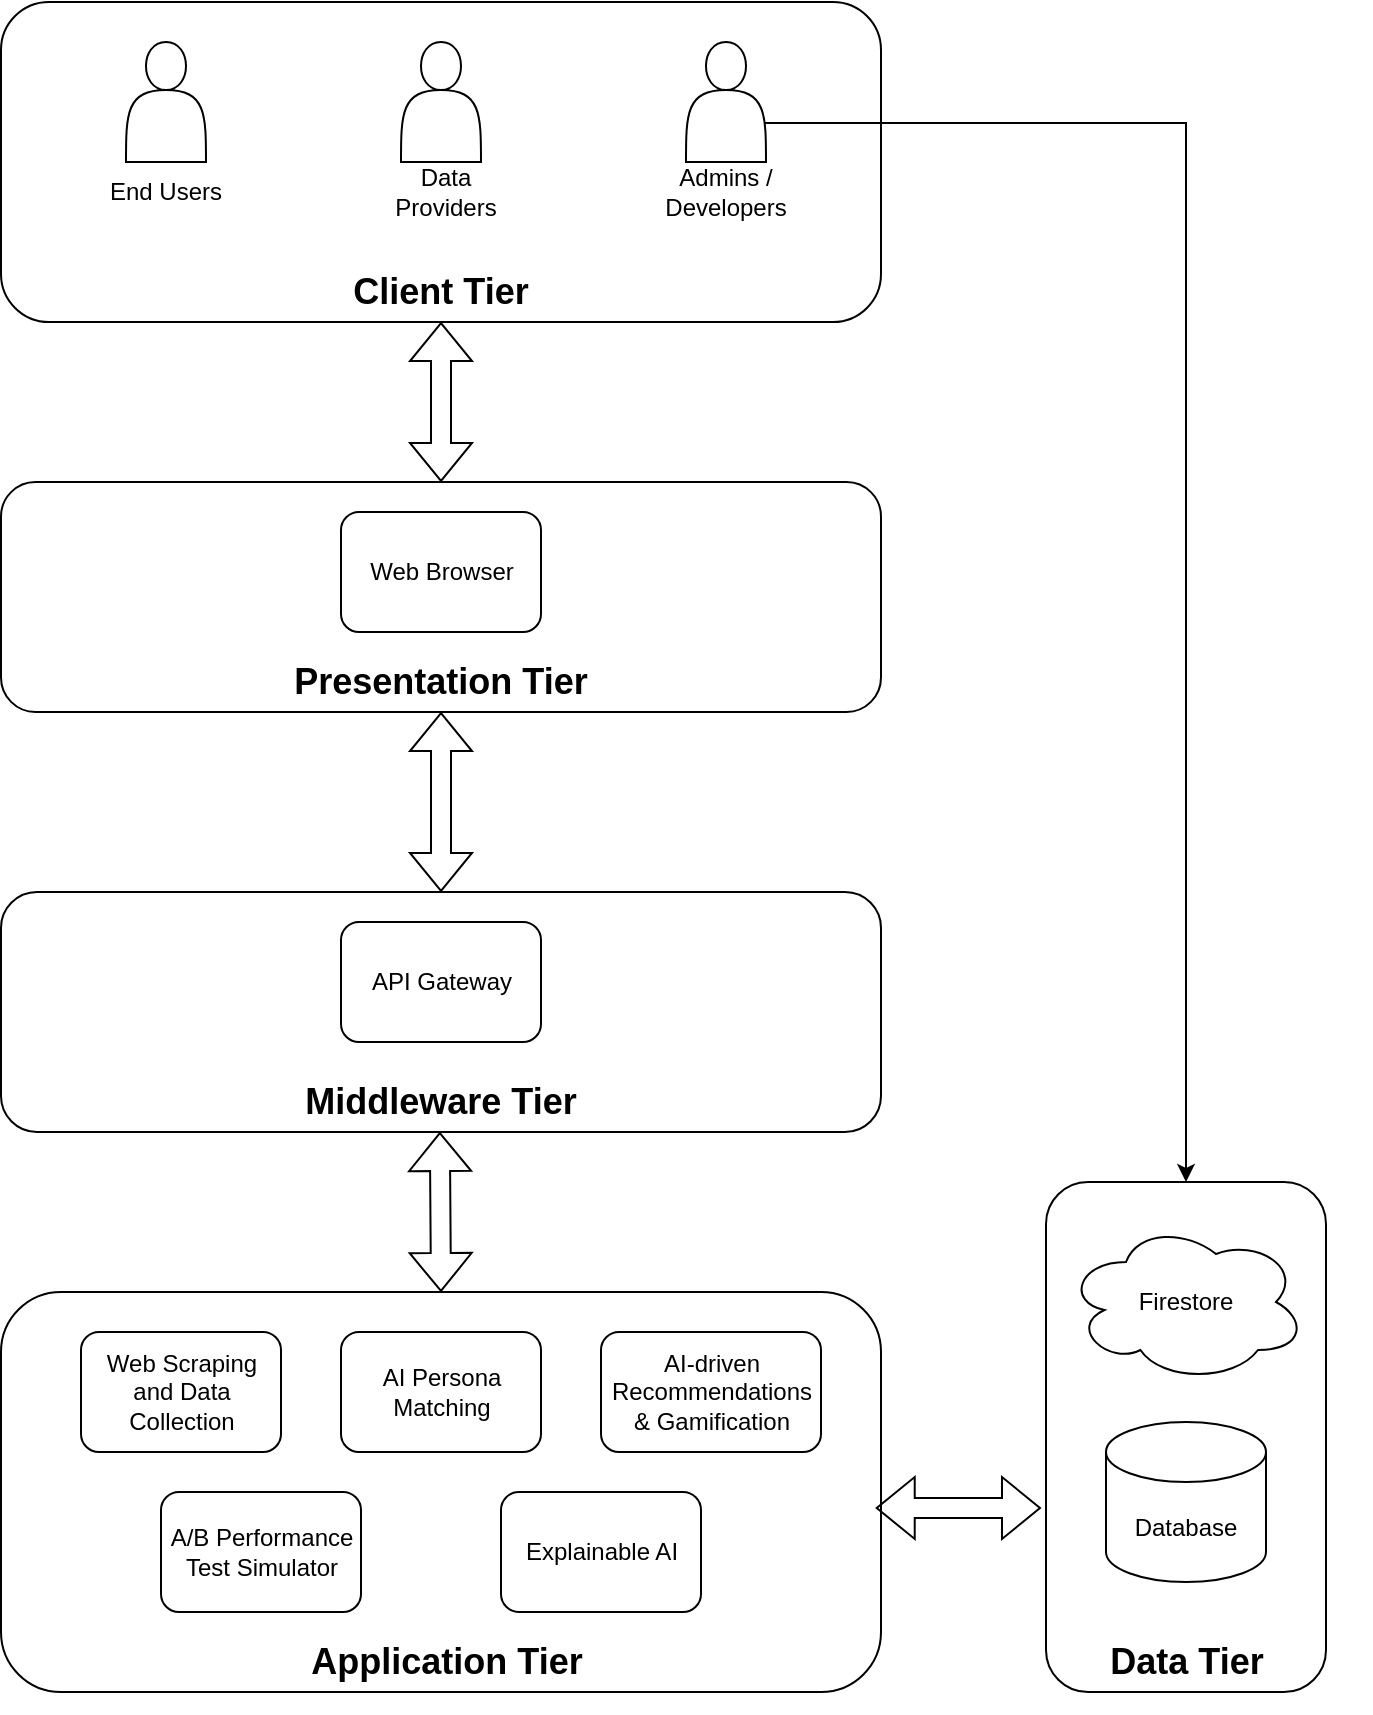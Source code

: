 <mxfile version="28.0.6">
  <diagram name="Page-1" id="RTwkUkLHaGXcQSSk6ZkW">
    <mxGraphModel dx="1026" dy="622" grid="1" gridSize="10" guides="1" tooltips="1" connect="1" arrows="1" fold="1" page="1" pageScale="1" pageWidth="1100" pageHeight="1700" math="0" shadow="0">
      <root>
        <mxCell id="0" />
        <mxCell id="1" parent="0" />
        <mxCell id="bET6uiZWdJg4y5f3DQfD-30" value="" style="rounded=1;whiteSpace=wrap;html=1;" vertex="1" parent="1">
          <mxGeometry x="122.5" y="40" width="440" height="160" as="geometry" />
        </mxCell>
        <mxCell id="bET6uiZWdJg4y5f3DQfD-20" value="" style="rounded=1;whiteSpace=wrap;html=1;" vertex="1" parent="1">
          <mxGeometry x="645" y="630" width="140" height="255" as="geometry" />
        </mxCell>
        <mxCell id="bET6uiZWdJg4y5f3DQfD-19" value="" style="rounded=1;whiteSpace=wrap;html=1;" vertex="1" parent="1">
          <mxGeometry x="122.5" y="685" width="440" height="200" as="geometry" />
        </mxCell>
        <mxCell id="bET6uiZWdJg4y5f3DQfD-18" value="" style="rounded=1;whiteSpace=wrap;html=1;" vertex="1" parent="1">
          <mxGeometry x="122.5" y="485" width="440" height="120" as="geometry" />
        </mxCell>
        <mxCell id="bET6uiZWdJg4y5f3DQfD-17" value="" style="rounded=1;whiteSpace=wrap;html=1;" vertex="1" parent="1">
          <mxGeometry x="122.5" y="280" width="440" height="115" as="geometry" />
        </mxCell>
        <mxCell id="bET6uiZWdJg4y5f3DQfD-1" value="" style="shape=actor;whiteSpace=wrap;html=1;" vertex="1" parent="1">
          <mxGeometry x="185" y="60" width="40" height="60" as="geometry" />
        </mxCell>
        <mxCell id="bET6uiZWdJg4y5f3DQfD-2" value="" style="shape=actor;whiteSpace=wrap;html=1;" vertex="1" parent="1">
          <mxGeometry x="322.5" y="60" width="40" height="60" as="geometry" />
        </mxCell>
        <mxCell id="bET6uiZWdJg4y5f3DQfD-34" style="edgeStyle=orthogonalEdgeStyle;rounded=0;orthogonalLoop=1;jettySize=auto;html=1;entryX=0.5;entryY=0;entryDx=0;entryDy=0;exitX=0.875;exitY=0.675;exitDx=0;exitDy=0;exitPerimeter=0;" edge="1" parent="1" source="bET6uiZWdJg4y5f3DQfD-3" target="bET6uiZWdJg4y5f3DQfD-20">
          <mxGeometry relative="1" as="geometry">
            <mxPoint x="510" y="100" as="sourcePoint" />
          </mxGeometry>
        </mxCell>
        <mxCell id="bET6uiZWdJg4y5f3DQfD-3" value="" style="shape=actor;whiteSpace=wrap;html=1;" vertex="1" parent="1">
          <mxGeometry x="465" y="60" width="40" height="60" as="geometry" />
        </mxCell>
        <mxCell id="bET6uiZWdJg4y5f3DQfD-4" value="Admins / Developers" style="text;html=1;align=center;verticalAlign=middle;whiteSpace=wrap;rounded=0;" vertex="1" parent="1">
          <mxGeometry x="455" y="120" width="60" height="30" as="geometry" />
        </mxCell>
        <mxCell id="bET6uiZWdJg4y5f3DQfD-5" value="End Users" style="text;html=1;align=center;verticalAlign=middle;whiteSpace=wrap;rounded=0;" vertex="1" parent="1">
          <mxGeometry x="175" y="120" width="60" height="30" as="geometry" />
        </mxCell>
        <mxCell id="bET6uiZWdJg4y5f3DQfD-6" value="Data Providers" style="text;html=1;align=center;verticalAlign=middle;whiteSpace=wrap;rounded=0;" vertex="1" parent="1">
          <mxGeometry x="315" y="120" width="60" height="30" as="geometry" />
        </mxCell>
        <mxCell id="bET6uiZWdJg4y5f3DQfD-7" value="&lt;div style=&quot;&quot;&gt;&lt;span style=&quot;background-color: transparent; color: light-dark(rgb(0, 0, 0), rgb(255, 255, 255));&quot;&gt;Web Browser&lt;/span&gt;&lt;/div&gt;" style="rounded=1;whiteSpace=wrap;html=1;align=center;" vertex="1" parent="1">
          <mxGeometry x="292.5" y="295" width="100" height="60" as="geometry" />
        </mxCell>
        <mxCell id="bET6uiZWdJg4y5f3DQfD-9" value="&lt;div style=&quot;&quot;&gt;&lt;span style=&quot;background-color: transparent; color: light-dark(rgb(0, 0, 0), rgb(255, 255, 255));&quot;&gt;API Gateway&lt;/span&gt;&lt;/div&gt;" style="rounded=1;whiteSpace=wrap;html=1;align=center;" vertex="1" parent="1">
          <mxGeometry x="292.5" y="500" width="100" height="60" as="geometry" />
        </mxCell>
        <mxCell id="bET6uiZWdJg4y5f3DQfD-10" value="&lt;div style=&quot;&quot;&gt;&lt;span style=&quot;background-color: transparent; color: light-dark(rgb(0, 0, 0), rgb(255, 255, 255));&quot;&gt;Web Scraping and Data Collection&lt;/span&gt;&lt;/div&gt;" style="rounded=1;whiteSpace=wrap;html=1;align=center;" vertex="1" parent="1">
          <mxGeometry x="162.5" y="705" width="100" height="60" as="geometry" />
        </mxCell>
        <mxCell id="bET6uiZWdJg4y5f3DQfD-11" value="&lt;div style=&quot;&quot;&gt;&lt;span style=&quot;background-color: transparent; color: light-dark(rgb(0, 0, 0), rgb(255, 255, 255));&quot;&gt;AI Persona Matching&lt;/span&gt;&lt;/div&gt;" style="rounded=1;whiteSpace=wrap;html=1;align=center;" vertex="1" parent="1">
          <mxGeometry x="292.5" y="705" width="100" height="60" as="geometry" />
        </mxCell>
        <mxCell id="bET6uiZWdJg4y5f3DQfD-12" value="&lt;div style=&quot;&quot;&gt;&lt;span style=&quot;background-color: transparent; color: light-dark(rgb(0, 0, 0), rgb(255, 255, 255));&quot;&gt;A/B Performance Test Simulator&lt;/span&gt;&lt;/div&gt;" style="rounded=1;whiteSpace=wrap;html=1;align=center;" vertex="1" parent="1">
          <mxGeometry x="202.5" y="785" width="100" height="60" as="geometry" />
        </mxCell>
        <mxCell id="bET6uiZWdJg4y5f3DQfD-13" value="&lt;div style=&quot;&quot;&gt;Explainable AI&lt;/div&gt;" style="rounded=1;whiteSpace=wrap;html=1;align=center;" vertex="1" parent="1">
          <mxGeometry x="372.5" y="785" width="100" height="60" as="geometry" />
        </mxCell>
        <mxCell id="bET6uiZWdJg4y5f3DQfD-14" value="&lt;div style=&quot;&quot;&gt;AI-driven Recommendations &amp;amp; Gamification&lt;/div&gt;" style="rounded=1;whiteSpace=wrap;html=1;align=center;" vertex="1" parent="1">
          <mxGeometry x="422.5" y="705" width="110" height="60" as="geometry" />
        </mxCell>
        <mxCell id="bET6uiZWdJg4y5f3DQfD-15" value="Database" style="shape=cylinder3;whiteSpace=wrap;html=1;boundedLbl=1;backgroundOutline=1;size=15;" vertex="1" parent="1">
          <mxGeometry x="675" y="750" width="80" height="80" as="geometry" />
        </mxCell>
        <mxCell id="bET6uiZWdJg4y5f3DQfD-16" value="Firestore" style="ellipse;shape=cloud;whiteSpace=wrap;html=1;" vertex="1" parent="1">
          <mxGeometry x="655" y="650" width="120" height="80" as="geometry" />
        </mxCell>
        <mxCell id="bET6uiZWdJg4y5f3DQfD-22" value="&lt;h2&gt;Presentation Tier&lt;/h2&gt;" style="text;html=1;align=center;verticalAlign=middle;whiteSpace=wrap;rounded=0;fontStyle=0" vertex="1" parent="1">
          <mxGeometry x="250" y="365" width="185" height="30" as="geometry" />
        </mxCell>
        <mxCell id="bET6uiZWdJg4y5f3DQfD-24" value="&lt;h2&gt;Middleware Tier&lt;/h2&gt;" style="text;html=1;align=center;verticalAlign=middle;whiteSpace=wrap;rounded=0;fontStyle=0" vertex="1" parent="1">
          <mxGeometry x="250" y="575" width="185" height="30" as="geometry" />
        </mxCell>
        <mxCell id="bET6uiZWdJg4y5f3DQfD-25" value="&lt;h2&gt;Application Tier&lt;/h2&gt;" style="text;html=1;align=center;verticalAlign=middle;whiteSpace=wrap;rounded=0;fontStyle=0" vertex="1" parent="1">
          <mxGeometry x="252.5" y="855" width="185" height="30" as="geometry" />
        </mxCell>
        <mxCell id="bET6uiZWdJg4y5f3DQfD-26" value="&lt;h2&gt;Data Tier&lt;/h2&gt;" style="text;html=1;align=center;verticalAlign=middle;whiteSpace=wrap;rounded=0;fontStyle=0" vertex="1" parent="1">
          <mxGeometry x="622.5" y="855" width="185" height="30" as="geometry" />
        </mxCell>
        <mxCell id="bET6uiZWdJg4y5f3DQfD-27" value="" style="shape=flexArrow;endArrow=classic;startArrow=classic;html=1;rounded=0;entryX=0.5;entryY=1;entryDx=0;entryDy=0;exitX=0.5;exitY=0;exitDx=0;exitDy=0;" edge="1" parent="1" source="bET6uiZWdJg4y5f3DQfD-18" target="bET6uiZWdJg4y5f3DQfD-22">
          <mxGeometry width="100" height="100" relative="1" as="geometry">
            <mxPoint x="292.5" y="495" as="sourcePoint" />
            <mxPoint x="392.5" y="395" as="targetPoint" />
          </mxGeometry>
        </mxCell>
        <mxCell id="bET6uiZWdJg4y5f3DQfD-28" value="" style="shape=flexArrow;endArrow=classic;startArrow=classic;html=1;rounded=0;entryX=0.5;entryY=1;entryDx=0;entryDy=0;" edge="1" parent="1">
          <mxGeometry width="100" height="100" relative="1" as="geometry">
            <mxPoint x="342.5" y="685" as="sourcePoint" />
            <mxPoint x="341.91" y="605" as="targetPoint" />
          </mxGeometry>
        </mxCell>
        <mxCell id="bET6uiZWdJg4y5f3DQfD-29" value="" style="shape=flexArrow;endArrow=classic;startArrow=classic;html=1;rounded=0;exitX=0.994;exitY=0.54;exitDx=0;exitDy=0;exitPerimeter=0;" edge="1" parent="1" source="bET6uiZWdJg4y5f3DQfD-19">
          <mxGeometry width="100" height="100" relative="1" as="geometry">
            <mxPoint x="570" y="793" as="sourcePoint" />
            <mxPoint x="642.5" y="793" as="targetPoint" />
          </mxGeometry>
        </mxCell>
        <mxCell id="bET6uiZWdJg4y5f3DQfD-31" value="&lt;h2&gt;Client Tier&lt;/h2&gt;" style="text;html=1;align=center;verticalAlign=middle;whiteSpace=wrap;rounded=0;fontStyle=0" vertex="1" parent="1">
          <mxGeometry x="250" y="170" width="185" height="30" as="geometry" />
        </mxCell>
        <mxCell id="bET6uiZWdJg4y5f3DQfD-33" value="" style="shape=flexArrow;endArrow=classic;startArrow=classic;html=1;rounded=0;entryX=0.5;entryY=1;entryDx=0;entryDy=0;exitX=0.5;exitY=0;exitDx=0;exitDy=0;" edge="1" parent="1" source="bET6uiZWdJg4y5f3DQfD-17" target="bET6uiZWdJg4y5f3DQfD-31">
          <mxGeometry width="100" height="100" relative="1" as="geometry">
            <mxPoint x="270" y="310" as="sourcePoint" />
            <mxPoint x="370" y="210" as="targetPoint" />
          </mxGeometry>
        </mxCell>
      </root>
    </mxGraphModel>
  </diagram>
</mxfile>
